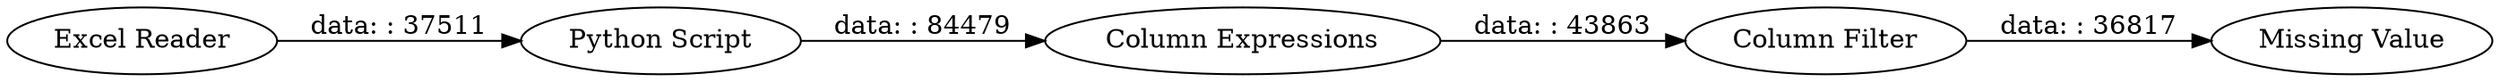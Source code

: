 digraph {
	"-305590851579185841_9" [label="Column Filter"]
	"-305590851579185841_4" [label="Column Expressions"]
	"-305590851579185841_2" [label="Excel Reader"]
	"-305590851579185841_8" [label="Missing Value"]
	"-305590851579185841_7" [label="Python Script"]
	"-305590851579185841_9" -> "-305590851579185841_8" [label="data: : 36817"]
	"-305590851579185841_4" -> "-305590851579185841_9" [label="data: : 43863"]
	"-305590851579185841_7" -> "-305590851579185841_4" [label="data: : 84479"]
	"-305590851579185841_2" -> "-305590851579185841_7" [label="data: : 37511"]
	rankdir=LR
}
